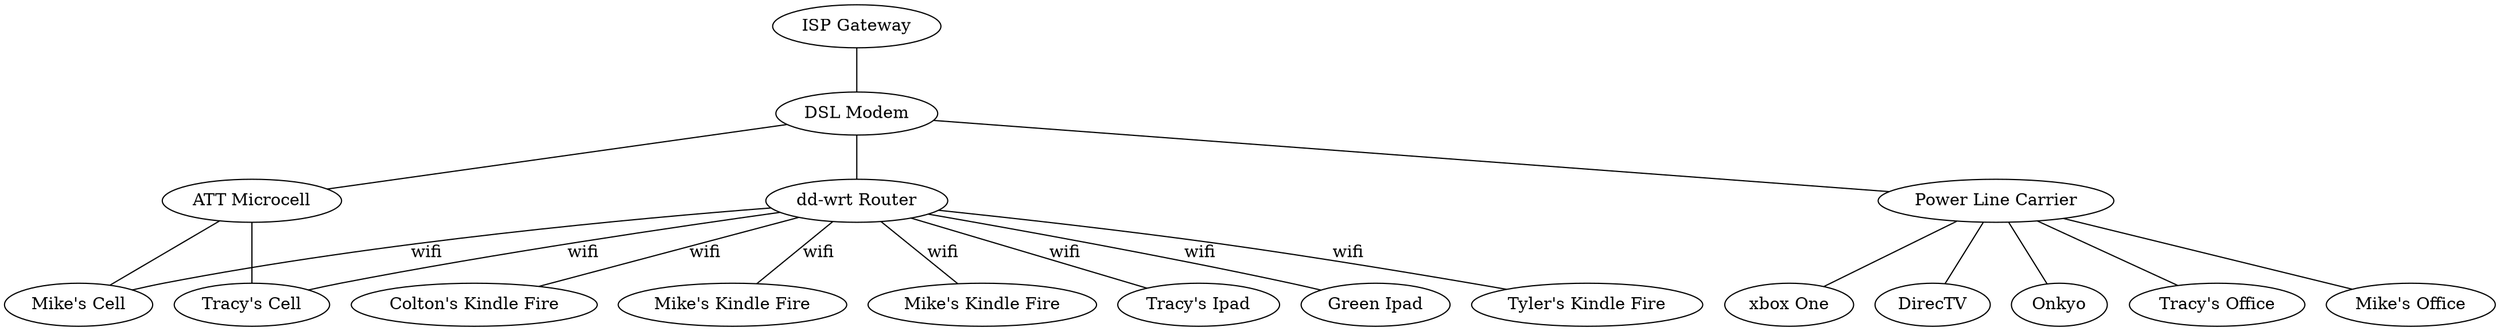 graph{
gw[label="ISP Gateway"];
dsl[label="DSL Modem"];
att[label="ATT Microcell"];
dd[label="dd-wrt Router"];
plc[label="Power Line Carrier"];
xbox[label="xbox One"];
dtv[label="DirecTV"];
onkyo[label="Onkyo"];
tk[label="Tracy's Office"];
mk[label="Mike's Office"];
mk_cell[label="Mike's Cell"];
tk_cell[label="Tracy's Cell"];
mk_kindle_fire[label="Mike's Kindle Fire"];
mk_kindle[label="Mike's Kindle Fire"];
tk_ipad[label="Tracy's Ipad"];
green_ipad[label="Green Ipad"];
jt_kf[label="Tyler's Kindle Fire"];
jc_kf[label="Colton's Kindle Fire"];
dd--jt_kf[label="wifi"];
dd--jc_kf[label="wifi"];
dd--tk_ipad[label="wifi"];
dd--green_ipad[label="wifi"];
gw--dsl;
dsl--dd;
dsl--plc;
dsl--att;
plc--xbox;
plc--dtv;
plc--tk;
plc--mk;
plc--onkyo;
att--mk_cell;
att--tk_cell;
dd--mk_cell[label="wifi"];
dd--tk_cell[label="wifi"];
dd--mk_kindle[label="wifi"];
dd--mk_kindle_fire[label="wifi"];
}
